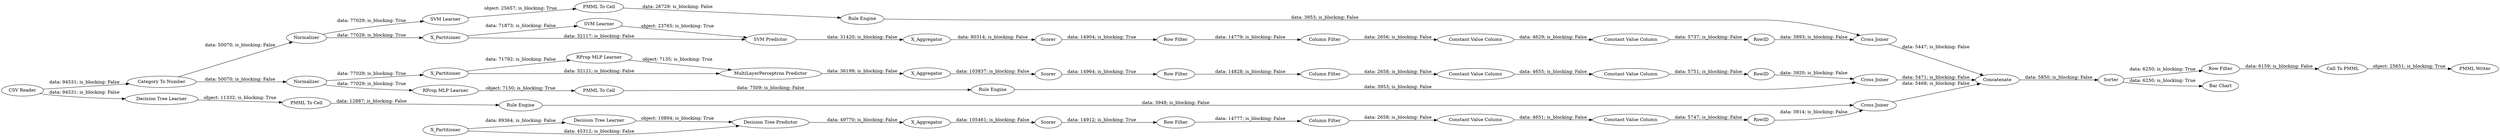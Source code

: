 digraph {
	"-1002427010383463648_2" [label=X_Partitioner]
	"-1638067975922325516_290" [label="Constant Value Column"]
	"-6590584386806789260_41" [label=Scorer]
	"-3948399672644867595_54" [label="Cell To PMML"]
	"-6590584386806789260_31" [label="SVM Learner"]
	"-1002427010383463648_7" [label=X_Aggregator]
	"-2864236448547055940_34" [label="Rule Engine"]
	"-3948399672644867595_60" [label=Concatenate]
	"-401174419254144646_7" [label=X_Aggregator]
	"-7256375384040671315_35" [label="Rule Engine"]
	"-1002427010383463648_40" [label=Scorer]
	"-3948399672644867595_52" [label=Sorter]
	"-6590584386806789260_39" [label="Cross Joiner"]
	"-401174419254144646_38" [label="Cross Joiner"]
	"-1002427010383463648_31" [label="RProp MLP Learner"]
	"-3948399672644867595_53" [label="Row Filter"]
	"3042835992812244093_294" [label="Column Filter"]
	"-1002427010383463648_32" [label="MultiLayerPerceptron Predictor"]
	"-3948399672644867595_2" [label="Category To Number"]
	"-2815439027076065403_22" [label="PMML To Cell"]
	"-1002427010383463648_38" [label="Cross Joiner"]
	"-7256375384040671315_33" [label="SVM Learner"]
	"-3948399672644867595_59" [label="Bar Chart"]
	"-7256375384040671315_34" [label="PMML To Cell"]
	"-6590584386806789260_32" [label="SVM Predictor"]
	"-1638067975922325516_294" [label="Column Filter"]
	"6252366973629659931_9" [label="Row Filter"]
	"-401174419254144646_31" [label="Decision Tree Learner"]
	"3042835992812244093_9" [label="Row Filter"]
	"-1638067975922325516_9" [label="Row Filter"]
	"6252366973629659931_292" [label="Constant Value Column"]
	"3042835992812244093_290" [label="Constant Value Column"]
	"-3948399672644867595_61" [label="PMML Writer"]
	"-401174419254144646_39" [label=Scorer]
	"-1638067975922325516_293" [label=RowID]
	"-2864236448547055940_28" [label="PMML To Cell"]
	"-6590584386806789260_40" [label=Normalizer]
	"6252366973629659931_293" [label=RowID]
	"3042835992812244093_292" [label="Constant Value Column"]
	"6252366973629659931_294" [label="Column Filter"]
	"6252366973629659931_290" [label="Constant Value Column"]
	"-2864236448547055940_33" [label="Decision Tree Learner"]
	"3042835992812244093_293" [label=RowID]
	"-6590584386806789260_63" [label=X_Partitioner]
	"-401174419254144646_65" [label=X_Partitioner]
	"-1638067975922325516_292" [label="Constant Value Column"]
	"-6590584386806789260_7" [label=X_Aggregator]
	"-2815439027076065403_34" [label="Rule Engine"]
	"-1002427010383463648_39" [label=Normalizer]
	"-2815439027076065403_35" [label="RProp MLP Learner"]
	"-3948399672644867595_1" [label="CSV Reader"]
	"-401174419254144646_32" [label="Decision Tree Predictor"]
	"-1638067975922325516_293" -> "-6590584386806789260_39" [label="data: 3893; is_blocking: False"]
	"3042835992812244093_292" -> "3042835992812244093_293" [label="data: 5751; is_blocking: False"]
	"-401174419254144646_39" -> "6252366973629659931_9" [label="data: 14912; is_blocking: True"]
	"3042835992812244093_290" -> "3042835992812244093_292" [label="data: 4655; is_blocking: False"]
	"-401174419254144646_31" -> "-401174419254144646_32" [label="object: 10894; is_blocking: True"]
	"-6590584386806789260_7" -> "-6590584386806789260_41" [label="data: 80314; is_blocking: False"]
	"-3948399672644867595_52" -> "-3948399672644867595_59" [label="data: 6250; is_blocking: True"]
	"6252366973629659931_290" -> "6252366973629659931_292" [label="data: 4651; is_blocking: False"]
	"6252366973629659931_293" -> "-401174419254144646_38" [label="data: 3914; is_blocking: False"]
	"3042835992812244093_9" -> "3042835992812244093_294" [label="data: 14828; is_blocking: False"]
	"-2815439027076065403_34" -> "-1002427010383463648_38" [label="data: 3953; is_blocking: False"]
	"3042835992812244093_294" -> "3042835992812244093_290" [label="data: 2658; is_blocking: False"]
	"-1002427010383463648_2" -> "-1002427010383463648_32" [label="data: 32121; is_blocking: False"]
	"-3948399672644867595_60" -> "-3948399672644867595_52" [label="data: 5850; is_blocking: False"]
	"-2864236448547055940_34" -> "-401174419254144646_38" [label="data: 3948; is_blocking: False"]
	"-3948399672644867595_53" -> "-3948399672644867595_54" [label="data: 6159; is_blocking: False"]
	"-2864236448547055940_28" -> "-2864236448547055940_34" [label="data: 12887; is_blocking: False"]
	"-1638067975922325516_9" -> "-1638067975922325516_294" [label="data: 14779; is_blocking: False"]
	"-3948399672644867595_52" -> "-3948399672644867595_53" [label="data: 6250; is_blocking: True"]
	"-3948399672644867595_2" -> "-6590584386806789260_40" [label="data: 50070; is_blocking: False"]
	"-3948399672644867595_2" -> "-1002427010383463648_39" [label="data: 50070; is_blocking: False"]
	"6252366973629659931_292" -> "6252366973629659931_293" [label="data: 5747; is_blocking: False"]
	"-1002427010383463648_38" -> "-3948399672644867595_60" [label="data: 5471; is_blocking: False"]
	"-7256375384040671315_33" -> "-7256375384040671315_34" [label="object: 25657; is_blocking: True"]
	"6252366973629659931_294" -> "6252366973629659931_290" [label="data: 2658; is_blocking: False"]
	"-6590584386806789260_31" -> "-6590584386806789260_32" [label="object: 23765; is_blocking: True"]
	"-6590584386806789260_39" -> "-3948399672644867595_60" [label="data: 5447; is_blocking: False"]
	"-1002427010383463648_7" -> "-1002427010383463648_40" [label="data: 103837; is_blocking: False"]
	"3042835992812244093_293" -> "-1002427010383463648_38" [label="data: 3920; is_blocking: False"]
	"-7256375384040671315_35" -> "-6590584386806789260_39" [label="data: 3953; is_blocking: False"]
	"-2815439027076065403_35" -> "-2815439027076065403_22" [label="object: 7150; is_blocking: True"]
	"-3948399672644867595_54" -> "-3948399672644867595_61" [label="object: 25651; is_blocking: True"]
	"-1638067975922325516_290" -> "-1638067975922325516_292" [label="data: 4629; is_blocking: False"]
	"-401174419254144646_38" -> "-3948399672644867595_60" [label="data: 5468; is_blocking: False"]
	"-1002427010383463648_32" -> "-1002427010383463648_7" [label="data: 36199; is_blocking: False"]
	"-6590584386806789260_63" -> "-6590584386806789260_32" [label="data: 32117; is_blocking: False"]
	"-6590584386806789260_40" -> "-6590584386806789260_63" [label="data: 77029; is_blocking: True"]
	"-2864236448547055940_33" -> "-2864236448547055940_28" [label="object: 11332; is_blocking: True"]
	"-2815439027076065403_22" -> "-2815439027076065403_34" [label="data: 7509; is_blocking: False"]
	"-6590584386806789260_32" -> "-6590584386806789260_7" [label="data: 31420; is_blocking: False"]
	"-3948399672644867595_1" -> "-3948399672644867595_2" [label="data: 94531; is_blocking: False"]
	"-1002427010383463648_39" -> "-2815439027076065403_35" [label="data: 77029; is_blocking: True"]
	"-401174419254144646_65" -> "-401174419254144646_32" [label="data: 45312; is_blocking: False"]
	"-1002427010383463648_31" -> "-1002427010383463648_32" [label="object: 7135; is_blocking: True"]
	"-401174419254144646_32" -> "-401174419254144646_7" [label="data: 49770; is_blocking: False"]
	"-6590584386806789260_40" -> "-7256375384040671315_33" [label="data: 77029; is_blocking: True"]
	"-401174419254144646_7" -> "-401174419254144646_39" [label="data: 105461; is_blocking: False"]
	"6252366973629659931_9" -> "6252366973629659931_294" [label="data: 14777; is_blocking: False"]
	"-1638067975922325516_292" -> "-1638067975922325516_293" [label="data: 5737; is_blocking: False"]
	"-401174419254144646_65" -> "-401174419254144646_31" [label="data: 89364; is_blocking: False"]
	"-1638067975922325516_294" -> "-1638067975922325516_290" [label="data: 2656; is_blocking: False"]
	"-1002427010383463648_39" -> "-1002427010383463648_2" [label="data: 77029; is_blocking: True"]
	"-1002427010383463648_2" -> "-1002427010383463648_31" [label="data: 71792; is_blocking: False"]
	"-7256375384040671315_34" -> "-7256375384040671315_35" [label="data: 26729; is_blocking: False"]
	"-6590584386806789260_41" -> "-1638067975922325516_9" [label="data: 14904; is_blocking: True"]
	"-6590584386806789260_63" -> "-6590584386806789260_31" [label="data: 71873; is_blocking: False"]
	"-1002427010383463648_40" -> "3042835992812244093_9" [label="data: 14964; is_blocking: True"]
	"-3948399672644867595_1" -> "-2864236448547055940_33" [label="data: 94531; is_blocking: False"]
	rankdir=LR
}
